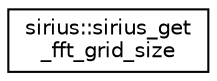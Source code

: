 digraph "Graphical Class Hierarchy"
{
 // INTERACTIVE_SVG=YES
  edge [fontname="Helvetica",fontsize="10",labelfontname="Helvetica",labelfontsize="10"];
  node [fontname="Helvetica",fontsize="10",shape=record];
  rankdir="LR";
  Node1 [label="sirius::sirius_get\l_fft_grid_size",height=0.2,width=0.4,color="black", fillcolor="white", style="filled",URL="$interfacesirius_1_1sirius__get__fft__grid__size.html"];
}
